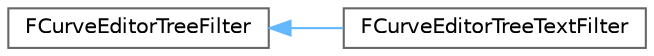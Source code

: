 digraph "Graphical Class Hierarchy"
{
 // INTERACTIVE_SVG=YES
 // LATEX_PDF_SIZE
  bgcolor="transparent";
  edge [fontname=Helvetica,fontsize=10,labelfontname=Helvetica,labelfontsize=10];
  node [fontname=Helvetica,fontsize=10,shape=box,height=0.2,width=0.4];
  rankdir="LR";
  Node0 [id="Node000000",label="FCurveEditorTreeFilter",height=0.2,width=0.4,color="grey40", fillcolor="white", style="filled",URL="$d2/d85/structFCurveEditorTreeFilter.html",tooltip="Base class for all filters that can be applied to a curve editor tree."];
  Node0 -> Node1 [id="edge3663_Node000000_Node000001",dir="back",color="steelblue1",style="solid",tooltip=" "];
  Node1 [id="Node000001",label="FCurveEditorTreeTextFilter",height=0.2,width=0.4,color="grey40", fillcolor="white", style="filled",URL="$dd/d19/structFCurveEditorTreeTextFilter.html",tooltip="Built-in text filter of type ECurveEditorTreeFilterType::Text."];
}
